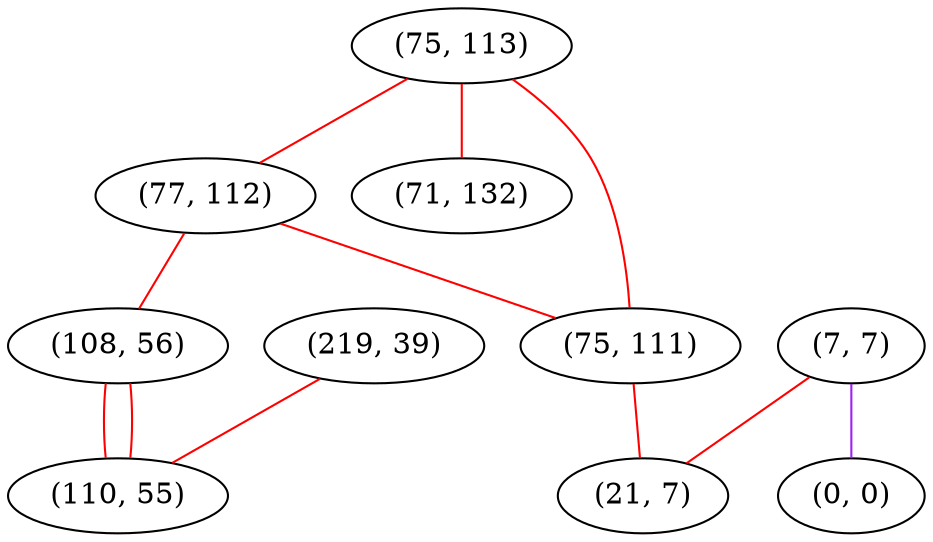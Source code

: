 graph "" {
"(75, 113)";
"(7, 7)";
"(77, 112)";
"(108, 56)";
"(71, 132)";
"(219, 39)";
"(0, 0)";
"(75, 111)";
"(21, 7)";
"(110, 55)";
"(75, 113)" -- "(71, 132)"  [color=red, key=0, weight=1];
"(75, 113)" -- "(75, 111)"  [color=red, key=0, weight=1];
"(75, 113)" -- "(77, 112)"  [color=red, key=0, weight=1];
"(7, 7)" -- "(21, 7)"  [color=red, key=0, weight=1];
"(7, 7)" -- "(0, 0)"  [color=purple, key=0, weight=4];
"(77, 112)" -- "(75, 111)"  [color=red, key=0, weight=1];
"(77, 112)" -- "(108, 56)"  [color=red, key=0, weight=1];
"(108, 56)" -- "(110, 55)"  [color=red, key=0, weight=1];
"(108, 56)" -- "(110, 55)"  [color=red, key=1, weight=1];
"(219, 39)" -- "(110, 55)"  [color=red, key=0, weight=1];
"(75, 111)" -- "(21, 7)"  [color=red, key=0, weight=1];
}
